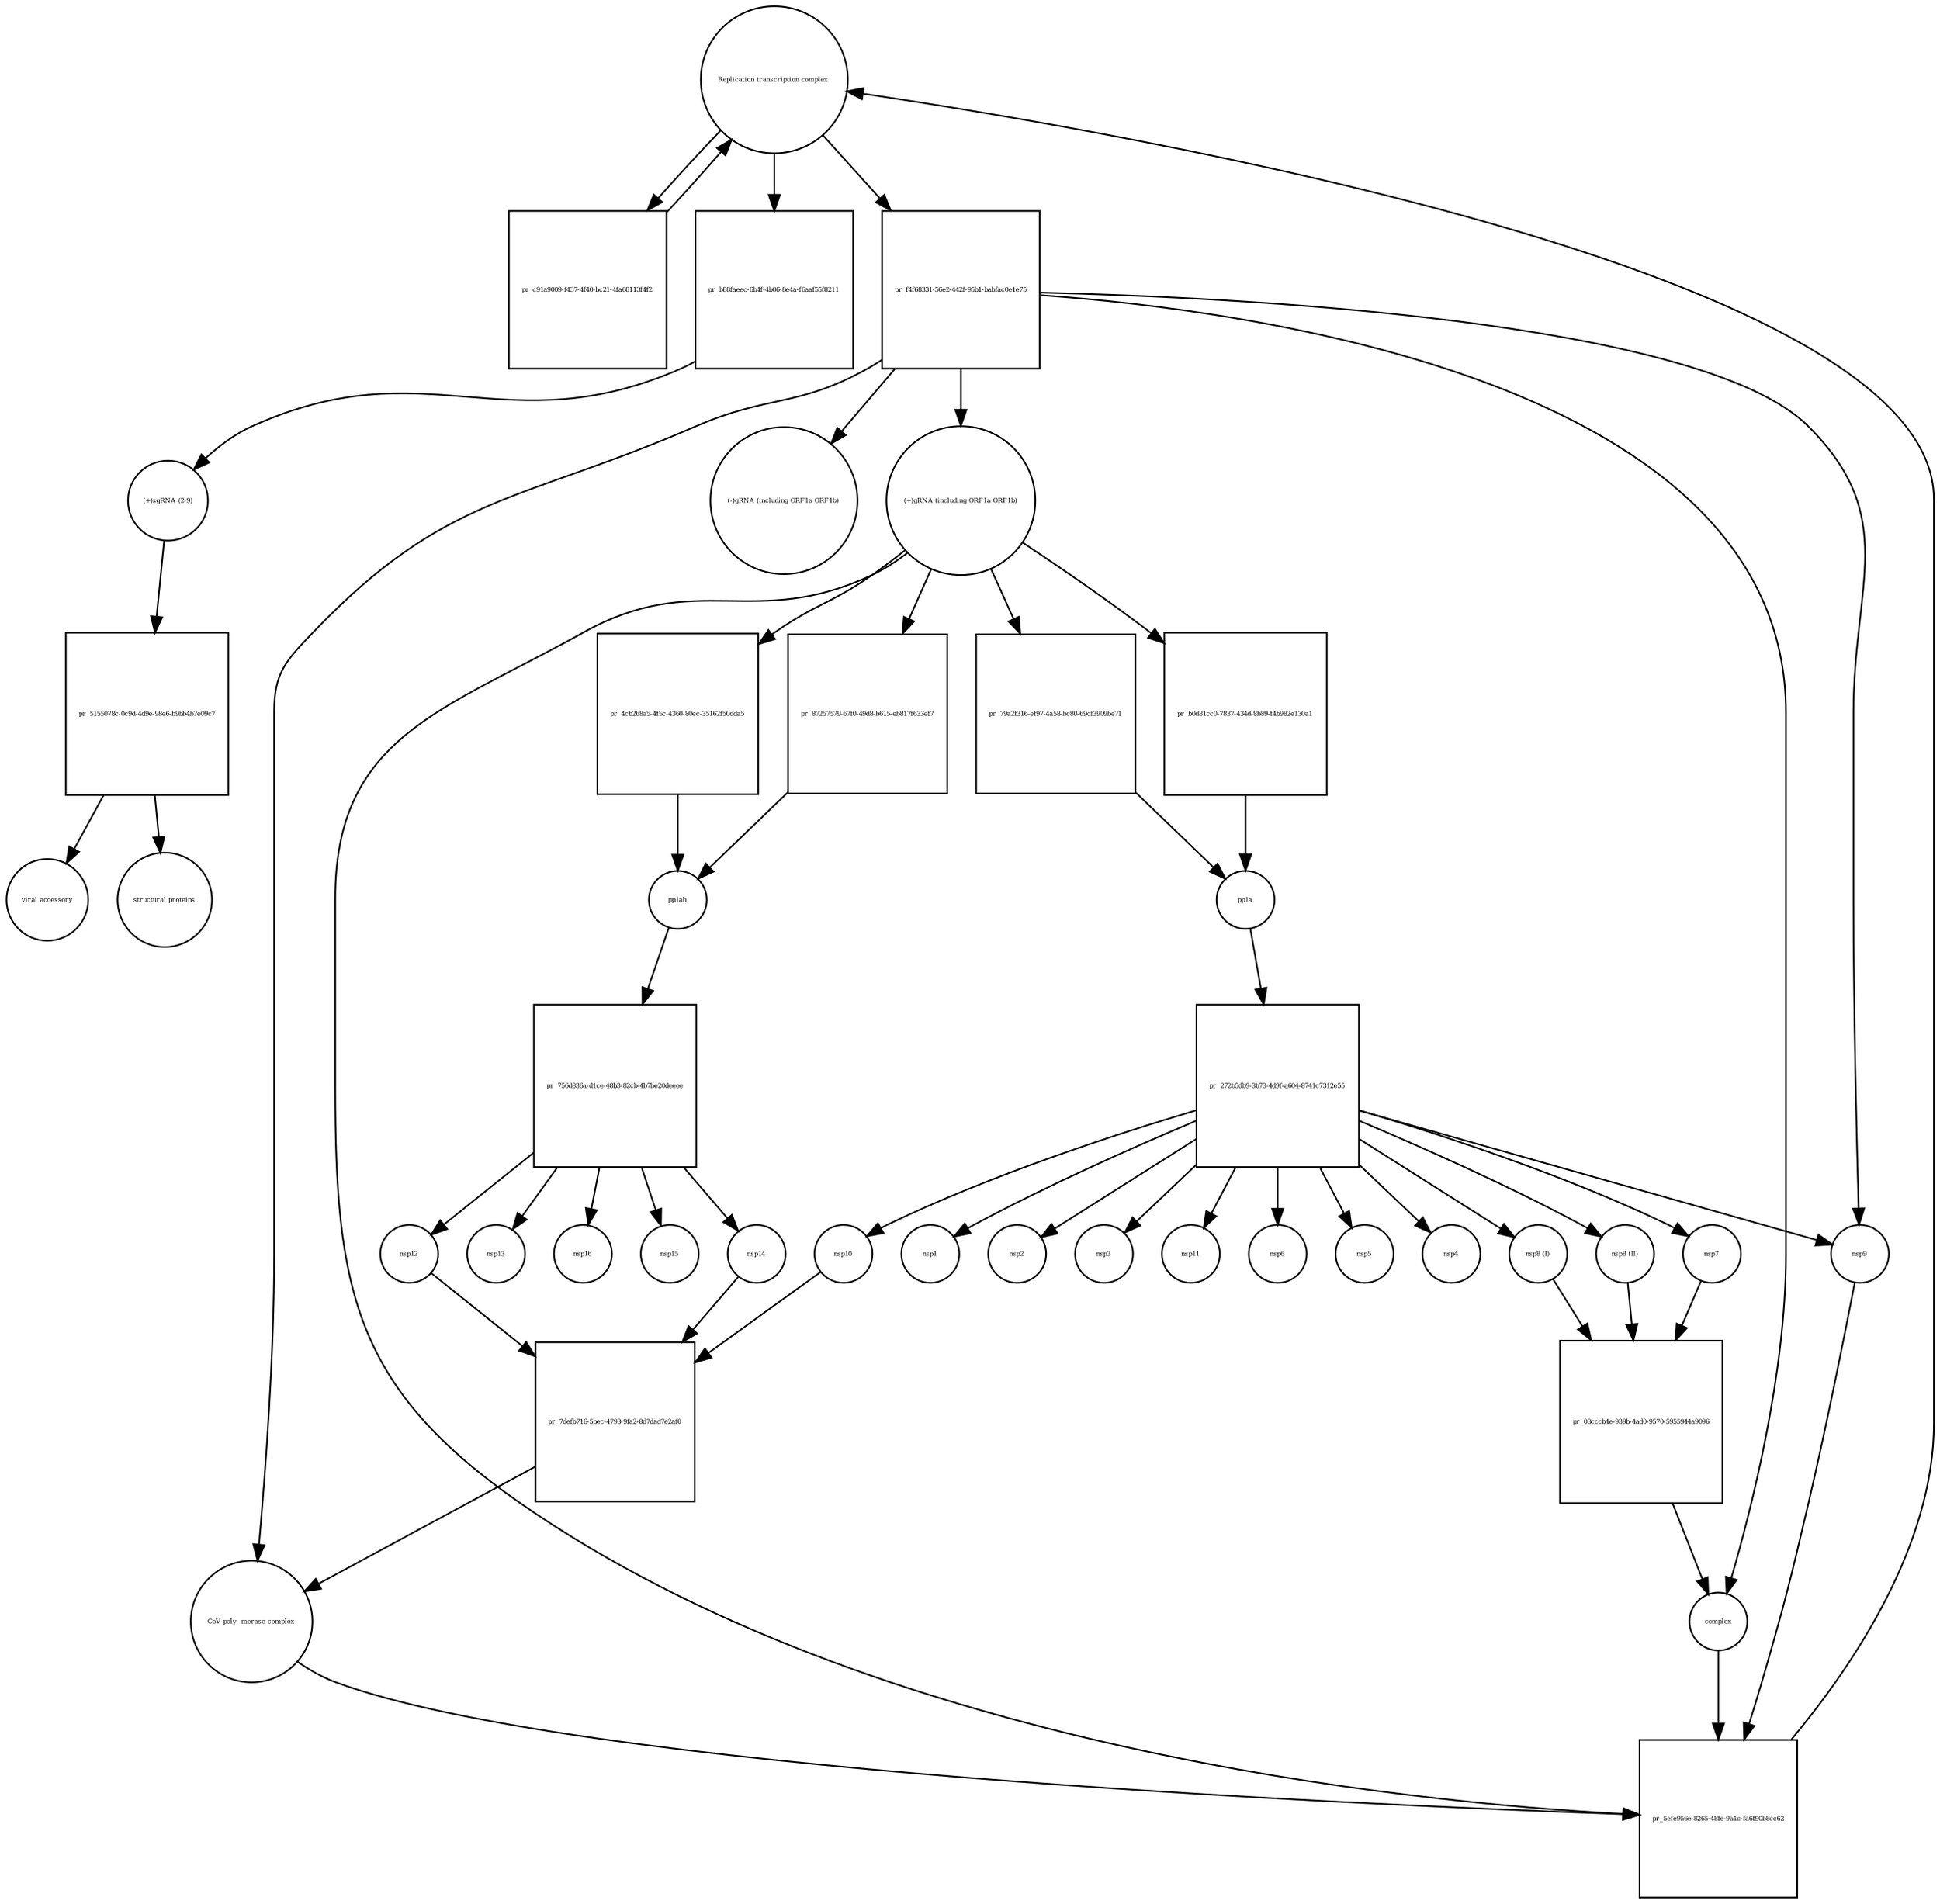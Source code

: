 strict digraph  {
"Replication transcription complex " [annotation="", bipartite=0, cls=complex, fontsize=4, label="Replication transcription complex ", shape=circle];
"pr_c91a9009-f437-4f40-bc21-4fa68113f4f2" [annotation="", bipartite=1, cls=process, fontsize=4, label="pr_c91a9009-f437-4f40-bc21-4fa68113f4f2", shape=square];
"pr_87257579-67f0-49d8-b615-eb817f633ef7" [annotation="", bipartite=1, cls=process, fontsize=4, label="pr_87257579-67f0-49d8-b615-eb817f633ef7", shape=square];
pp1ab [annotation="", bipartite=0, cls=macromolecule, fontsize=4, label=pp1ab, shape=circle];
"(+)gRNA (including ORF1a ORF1b)" [annotation="", bipartite=0, cls="nucleic acid feature", fontsize=4, label="(+)gRNA (including ORF1a ORF1b)", shape=circle];
"pr_79a2f316-ef97-4a58-bc80-69cf3909be71" [annotation="", bipartite=1, cls=process, fontsize=4, label="pr_79a2f316-ef97-4a58-bc80-69cf3909be71", shape=square];
pp1a [annotation="", bipartite=0, cls=macromolecule, fontsize=4, label=pp1a, shape=circle];
"nsp8 (I)" [annotation="", bipartite=0, cls=macromolecule, fontsize=4, label="nsp8 (I)", shape=circle];
"pr_03cccb4e-939b-4ad0-9570-5955944a9096" [annotation="", bipartite=1, cls=process, fontsize=4, label="pr_03cccb4e-939b-4ad0-9570-5955944a9096", shape=square];
complex [annotation="", bipartite=0, cls=complex, fontsize=4, label=complex, shape=circle];
"nsp8 (II)" [annotation="", bipartite=0, cls=macromolecule, fontsize=4, label="nsp8 (II)", shape=circle];
nsp7 [annotation="", bipartite=0, cls=macromolecule, fontsize=4, label=nsp7, shape=circle];
"CoV poly- merase complex" [annotation="", bipartite=0, cls=complex, fontsize=4, label="CoV poly- merase complex", shape=circle];
"pr_5efe956e-8265-48fe-9a1c-fa6f90b8cc62" [annotation="", bipartite=1, cls=process, fontsize=4, label="pr_5efe956e-8265-48fe-9a1c-fa6f90b8cc62", shape=square];
nsp9 [annotation="", bipartite=0, cls=macromolecule, fontsize=4, label=nsp9, shape=circle];
"pr_b88faeec-6b4f-4b06-8e4a-f6aaf55f8211" [annotation="", bipartite=1, cls=process, fontsize=4, label="pr_b88faeec-6b4f-4b06-8e4a-f6aaf55f8211", shape=square];
"(+)sgRNA (2-9)" [annotation="", bipartite=0, cls="nucleic acid feature", fontsize=4, label="(+)sgRNA (2-9)", shape=circle];
"pr_5155078c-0c9d-4d9e-98e6-b9bb4b7e09c7" [annotation="", bipartite=1, cls=process, fontsize=4, label="pr_5155078c-0c9d-4d9e-98e6-b9bb4b7e09c7", shape=square];
"viral accessory" [annotation="", bipartite=0, cls=macromolecule, fontsize=4, label="viral accessory", shape=circle];
"structural proteins" [annotation="", bipartite=0, cls=macromolecule, fontsize=4, label="structural proteins", shape=circle];
"pr_756d836a-d1ce-48b3-82cb-4b7be20deeee" [annotation="", bipartite=1, cls="omitted process", fontsize=4, label="pr_756d836a-d1ce-48b3-82cb-4b7be20deeee", shape=square];
nsp12 [annotation="", bipartite=0, cls=macromolecule, fontsize=4, label=nsp12, shape=circle];
nsp14 [annotation="", bipartite=0, cls=macromolecule, fontsize=4, label=nsp14, shape=circle];
nsp13 [annotation="", bipartite=0, cls=macromolecule, fontsize=4, label=nsp13, shape=circle];
nsp16 [annotation="", bipartite=0, cls=macromolecule, fontsize=4, label=nsp16, shape=circle];
nsp15 [annotation="", bipartite=0, cls=macromolecule, fontsize=4, label=nsp15, shape=circle];
"pr_f4f68331-56e2-442f-95b1-babfac0e1e75" [annotation="", bipartite=1, cls=process, fontsize=4, label="pr_f4f68331-56e2-442f-95b1-babfac0e1e75", shape=square];
"(-)gRNA (including ORF1a ORF1b)" [annotation="", bipartite=0, cls="nucleic acid feature", fontsize=4, label="(-)gRNA (including ORF1a ORF1b)", shape=circle];
"pr_272b5db9-3b73-4d9f-a604-8741c7312e55" [annotation="", bipartite=1, cls="omitted process", fontsize=4, label="pr_272b5db9-3b73-4d9f-a604-8741c7312e55", shape=square];
nsp1 [annotation="", bipartite=0, cls=macromolecule, fontsize=4, label=nsp1, shape=circle];
nsp2 [annotation="", bipartite=0, cls=macromolecule, fontsize=4, label=nsp2, shape=circle];
nsp3 [annotation="", bipartite=0, cls=macromolecule, fontsize=4, label=nsp3, shape=circle];
nsp11 [annotation="", bipartite=0, cls=macromolecule, fontsize=4, label=nsp11, shape=circle];
nsp6 [annotation="", bipartite=0, cls=macromolecule, fontsize=4, label=nsp6, shape=circle];
nsp5 [annotation="", bipartite=0, cls=macromolecule, fontsize=4, label=nsp5, shape=circle];
nsp4 [annotation="", bipartite=0, cls=macromolecule, fontsize=4, label=nsp4, shape=circle];
nsp10 [annotation="", bipartite=0, cls=macromolecule, fontsize=4, label=nsp10, shape=circle];
"pr_b0d81cc0-7837-434d-8b89-f4b982e130a1" [annotation="", bipartite=1, cls=process, fontsize=4, label="pr_b0d81cc0-7837-434d-8b89-f4b982e130a1", shape=square];
"pr_4cb268a5-4f5c-4360-80ec-35162f50dda5" [annotation="", bipartite=1, cls=process, fontsize=4, label="pr_4cb268a5-4f5c-4360-80ec-35162f50dda5", shape=square];
"pr_7defb716-5bec-4793-9fa2-8d7dad7e2af0" [annotation="", bipartite=1, cls=process, fontsize=4, label="pr_7defb716-5bec-4793-9fa2-8d7dad7e2af0", shape=square];
"Replication transcription complex " -> "pr_c91a9009-f437-4f40-bc21-4fa68113f4f2"  [annotation="", interaction_type=consumption];
"Replication transcription complex " -> "pr_b88faeec-6b4f-4b06-8e4a-f6aaf55f8211"  [annotation="", interaction_type="necessary stimulation"];
"Replication transcription complex " -> "pr_f4f68331-56e2-442f-95b1-babfac0e1e75"  [annotation="", interaction_type=consumption];
"pr_c91a9009-f437-4f40-bc21-4fa68113f4f2" -> "Replication transcription complex "  [annotation="", interaction_type=production];
"pr_87257579-67f0-49d8-b615-eb817f633ef7" -> pp1ab  [annotation="", interaction_type=production];
pp1ab -> "pr_756d836a-d1ce-48b3-82cb-4b7be20deeee"  [annotation="", interaction_type=consumption];
"(+)gRNA (including ORF1a ORF1b)" -> "pr_87257579-67f0-49d8-b615-eb817f633ef7"  [annotation="", interaction_type="necessary stimulation"];
"(+)gRNA (including ORF1a ORF1b)" -> "pr_79a2f316-ef97-4a58-bc80-69cf3909be71"  [annotation="", interaction_type="necessary stimulation"];
"(+)gRNA (including ORF1a ORF1b)" -> "pr_5efe956e-8265-48fe-9a1c-fa6f90b8cc62"  [annotation="", interaction_type=consumption];
"(+)gRNA (including ORF1a ORF1b)" -> "pr_b0d81cc0-7837-434d-8b89-f4b982e130a1"  [annotation="", interaction_type="necessary stimulation"];
"(+)gRNA (including ORF1a ORF1b)" -> "pr_4cb268a5-4f5c-4360-80ec-35162f50dda5"  [annotation="", interaction_type="necessary stimulation"];
"pr_79a2f316-ef97-4a58-bc80-69cf3909be71" -> pp1a  [annotation="", interaction_type=production];
pp1a -> "pr_272b5db9-3b73-4d9f-a604-8741c7312e55"  [annotation="", interaction_type=consumption];
"nsp8 (I)" -> "pr_03cccb4e-939b-4ad0-9570-5955944a9096"  [annotation="", interaction_type=consumption];
"pr_03cccb4e-939b-4ad0-9570-5955944a9096" -> complex  [annotation="", interaction_type=production];
complex -> "pr_5efe956e-8265-48fe-9a1c-fa6f90b8cc62"  [annotation="", interaction_type=consumption];
"nsp8 (II)" -> "pr_03cccb4e-939b-4ad0-9570-5955944a9096"  [annotation="", interaction_type=consumption];
nsp7 -> "pr_03cccb4e-939b-4ad0-9570-5955944a9096"  [annotation="", interaction_type=consumption];
"CoV poly- merase complex" -> "pr_5efe956e-8265-48fe-9a1c-fa6f90b8cc62"  [annotation="", interaction_type=consumption];
"pr_5efe956e-8265-48fe-9a1c-fa6f90b8cc62" -> "Replication transcription complex "  [annotation="", interaction_type=production];
nsp9 -> "pr_5efe956e-8265-48fe-9a1c-fa6f90b8cc62"  [annotation="", interaction_type=consumption];
"pr_b88faeec-6b4f-4b06-8e4a-f6aaf55f8211" -> "(+)sgRNA (2-9)"  [annotation="", interaction_type=production];
"(+)sgRNA (2-9)" -> "pr_5155078c-0c9d-4d9e-98e6-b9bb4b7e09c7"  [annotation="", interaction_type="necessary stimulation"];
"pr_5155078c-0c9d-4d9e-98e6-b9bb4b7e09c7" -> "viral accessory"  [annotation="", interaction_type=production];
"pr_5155078c-0c9d-4d9e-98e6-b9bb4b7e09c7" -> "structural proteins"  [annotation="", interaction_type=production];
"pr_756d836a-d1ce-48b3-82cb-4b7be20deeee" -> nsp12  [annotation="", interaction_type=production];
"pr_756d836a-d1ce-48b3-82cb-4b7be20deeee" -> nsp14  [annotation="", interaction_type=production];
"pr_756d836a-d1ce-48b3-82cb-4b7be20deeee" -> nsp13  [annotation="", interaction_type=production];
"pr_756d836a-d1ce-48b3-82cb-4b7be20deeee" -> nsp16  [annotation="", interaction_type=production];
"pr_756d836a-d1ce-48b3-82cb-4b7be20deeee" -> nsp15  [annotation="", interaction_type=production];
nsp12 -> "pr_7defb716-5bec-4793-9fa2-8d7dad7e2af0"  [annotation="", interaction_type=consumption];
nsp14 -> "pr_7defb716-5bec-4793-9fa2-8d7dad7e2af0"  [annotation="", interaction_type=consumption];
"pr_f4f68331-56e2-442f-95b1-babfac0e1e75" -> "CoV poly- merase complex"  [annotation="", interaction_type=production];
"pr_f4f68331-56e2-442f-95b1-babfac0e1e75" -> complex  [annotation="", interaction_type=production];
"pr_f4f68331-56e2-442f-95b1-babfac0e1e75" -> nsp9  [annotation="", interaction_type=production];
"pr_f4f68331-56e2-442f-95b1-babfac0e1e75" -> "(+)gRNA (including ORF1a ORF1b)"  [annotation="", interaction_type=production];
"pr_f4f68331-56e2-442f-95b1-babfac0e1e75" -> "(-)gRNA (including ORF1a ORF1b)"  [annotation="", interaction_type=production];
"pr_272b5db9-3b73-4d9f-a604-8741c7312e55" -> "nsp8 (I)"  [annotation="", interaction_type=production];
"pr_272b5db9-3b73-4d9f-a604-8741c7312e55" -> "nsp8 (II)"  [annotation="", interaction_type=production];
"pr_272b5db9-3b73-4d9f-a604-8741c7312e55" -> nsp7  [annotation="", interaction_type=production];
"pr_272b5db9-3b73-4d9f-a604-8741c7312e55" -> nsp9  [annotation="", interaction_type=production];
"pr_272b5db9-3b73-4d9f-a604-8741c7312e55" -> nsp1  [annotation="", interaction_type=production];
"pr_272b5db9-3b73-4d9f-a604-8741c7312e55" -> nsp2  [annotation="", interaction_type=production];
"pr_272b5db9-3b73-4d9f-a604-8741c7312e55" -> nsp3  [annotation="", interaction_type=production];
"pr_272b5db9-3b73-4d9f-a604-8741c7312e55" -> nsp11  [annotation="", interaction_type=production];
"pr_272b5db9-3b73-4d9f-a604-8741c7312e55" -> nsp6  [annotation="", interaction_type=production];
"pr_272b5db9-3b73-4d9f-a604-8741c7312e55" -> nsp5  [annotation="", interaction_type=production];
"pr_272b5db9-3b73-4d9f-a604-8741c7312e55" -> nsp4  [annotation="", interaction_type=production];
"pr_272b5db9-3b73-4d9f-a604-8741c7312e55" -> nsp10  [annotation="", interaction_type=production];
nsp10 -> "pr_7defb716-5bec-4793-9fa2-8d7dad7e2af0"  [annotation="", interaction_type=consumption];
"pr_b0d81cc0-7837-434d-8b89-f4b982e130a1" -> pp1a  [annotation="", interaction_type=production];
"pr_4cb268a5-4f5c-4360-80ec-35162f50dda5" -> pp1ab  [annotation="", interaction_type=production];
"pr_7defb716-5bec-4793-9fa2-8d7dad7e2af0" -> "CoV poly- merase complex"  [annotation="", interaction_type=production];
}
